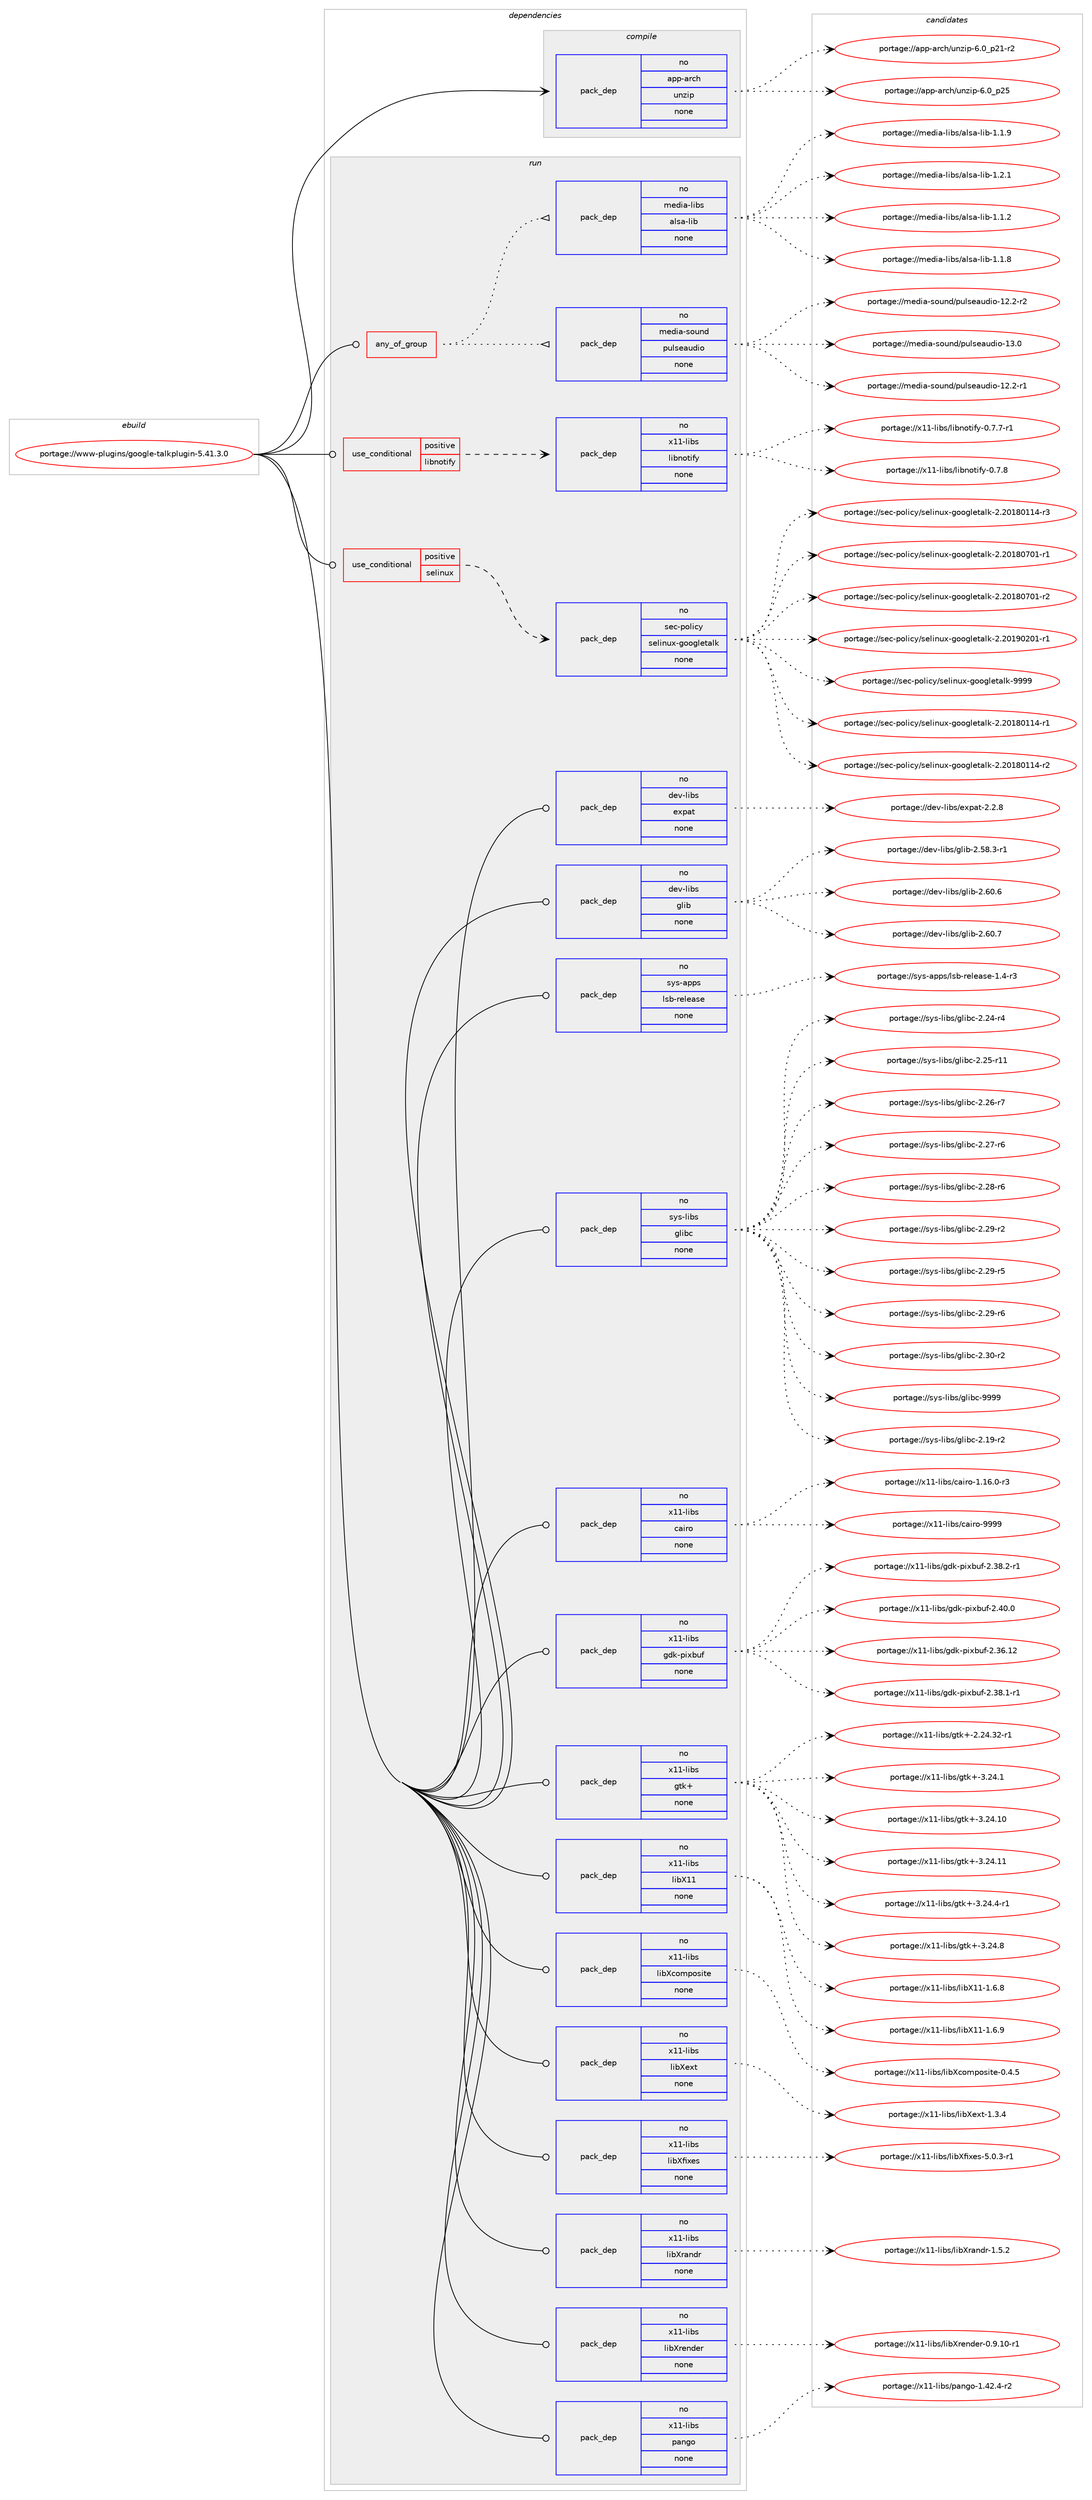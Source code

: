 digraph prolog {

# *************
# Graph options
# *************

newrank=true;
concentrate=true;
compound=true;
graph [rankdir=LR,fontname=Helvetica,fontsize=10,ranksep=1.5];#, ranksep=2.5, nodesep=0.2];
edge  [arrowhead=vee];
node  [fontname=Helvetica,fontsize=10];

# **********
# The ebuild
# **********

subgraph cluster_leftcol {
color=gray;
rank=same;
label=<<i>ebuild</i>>;
id [label="portage://www-plugins/google-talkplugin-5.41.3.0", color=red, width=4, href="../www-plugins/google-talkplugin-5.41.3.0.svg"];
}

# ****************
# The dependencies
# ****************

subgraph cluster_midcol {
color=gray;
label=<<i>dependencies</i>>;
subgraph cluster_compile {
fillcolor="#eeeeee";
style=filled;
label=<<i>compile</i>>;
subgraph pack328673 {
dependency443056 [label=<<TABLE BORDER="0" CELLBORDER="1" CELLSPACING="0" CELLPADDING="4" WIDTH="220"><TR><TD ROWSPAN="6" CELLPADDING="30">pack_dep</TD></TR><TR><TD WIDTH="110">no</TD></TR><TR><TD>app-arch</TD></TR><TR><TD>unzip</TD></TR><TR><TD>none</TD></TR><TR><TD></TD></TR></TABLE>>, shape=none, color=blue];
}
id:e -> dependency443056:w [weight=20,style="solid",arrowhead="vee"];
}
subgraph cluster_compileandrun {
fillcolor="#eeeeee";
style=filled;
label=<<i>compile and run</i>>;
}
subgraph cluster_run {
fillcolor="#eeeeee";
style=filled;
label=<<i>run</i>>;
subgraph any7591 {
dependency443057 [label=<<TABLE BORDER="0" CELLBORDER="1" CELLSPACING="0" CELLPADDING="4"><TR><TD CELLPADDING="10">any_of_group</TD></TR></TABLE>>, shape=none, color=red];subgraph pack328674 {
dependency443058 [label=<<TABLE BORDER="0" CELLBORDER="1" CELLSPACING="0" CELLPADDING="4" WIDTH="220"><TR><TD ROWSPAN="6" CELLPADDING="30">pack_dep</TD></TR><TR><TD WIDTH="110">no</TD></TR><TR><TD>media-sound</TD></TR><TR><TD>pulseaudio</TD></TR><TR><TD>none</TD></TR><TR><TD></TD></TR></TABLE>>, shape=none, color=blue];
}
dependency443057:e -> dependency443058:w [weight=20,style="dotted",arrowhead="oinv"];
subgraph pack328675 {
dependency443059 [label=<<TABLE BORDER="0" CELLBORDER="1" CELLSPACING="0" CELLPADDING="4" WIDTH="220"><TR><TD ROWSPAN="6" CELLPADDING="30">pack_dep</TD></TR><TR><TD WIDTH="110">no</TD></TR><TR><TD>media-libs</TD></TR><TR><TD>alsa-lib</TD></TR><TR><TD>none</TD></TR><TR><TD></TD></TR></TABLE>>, shape=none, color=blue];
}
dependency443057:e -> dependency443059:w [weight=20,style="dotted",arrowhead="oinv"];
}
id:e -> dependency443057:w [weight=20,style="solid",arrowhead="odot"];
subgraph cond106515 {
dependency443060 [label=<<TABLE BORDER="0" CELLBORDER="1" CELLSPACING="0" CELLPADDING="4"><TR><TD ROWSPAN="3" CELLPADDING="10">use_conditional</TD></TR><TR><TD>positive</TD></TR><TR><TD>libnotify</TD></TR></TABLE>>, shape=none, color=red];
subgraph pack328676 {
dependency443061 [label=<<TABLE BORDER="0" CELLBORDER="1" CELLSPACING="0" CELLPADDING="4" WIDTH="220"><TR><TD ROWSPAN="6" CELLPADDING="30">pack_dep</TD></TR><TR><TD WIDTH="110">no</TD></TR><TR><TD>x11-libs</TD></TR><TR><TD>libnotify</TD></TR><TR><TD>none</TD></TR><TR><TD></TD></TR></TABLE>>, shape=none, color=blue];
}
dependency443060:e -> dependency443061:w [weight=20,style="dashed",arrowhead="vee"];
}
id:e -> dependency443060:w [weight=20,style="solid",arrowhead="odot"];
subgraph cond106516 {
dependency443062 [label=<<TABLE BORDER="0" CELLBORDER="1" CELLSPACING="0" CELLPADDING="4"><TR><TD ROWSPAN="3" CELLPADDING="10">use_conditional</TD></TR><TR><TD>positive</TD></TR><TR><TD>selinux</TD></TR></TABLE>>, shape=none, color=red];
subgraph pack328677 {
dependency443063 [label=<<TABLE BORDER="0" CELLBORDER="1" CELLSPACING="0" CELLPADDING="4" WIDTH="220"><TR><TD ROWSPAN="6" CELLPADDING="30">pack_dep</TD></TR><TR><TD WIDTH="110">no</TD></TR><TR><TD>sec-policy</TD></TR><TR><TD>selinux-googletalk</TD></TR><TR><TD>none</TD></TR><TR><TD></TD></TR></TABLE>>, shape=none, color=blue];
}
dependency443062:e -> dependency443063:w [weight=20,style="dashed",arrowhead="vee"];
}
id:e -> dependency443062:w [weight=20,style="solid",arrowhead="odot"];
subgraph pack328678 {
dependency443064 [label=<<TABLE BORDER="0" CELLBORDER="1" CELLSPACING="0" CELLPADDING="4" WIDTH="220"><TR><TD ROWSPAN="6" CELLPADDING="30">pack_dep</TD></TR><TR><TD WIDTH="110">no</TD></TR><TR><TD>dev-libs</TD></TR><TR><TD>expat</TD></TR><TR><TD>none</TD></TR><TR><TD></TD></TR></TABLE>>, shape=none, color=blue];
}
id:e -> dependency443064:w [weight=20,style="solid",arrowhead="odot"];
subgraph pack328679 {
dependency443065 [label=<<TABLE BORDER="0" CELLBORDER="1" CELLSPACING="0" CELLPADDING="4" WIDTH="220"><TR><TD ROWSPAN="6" CELLPADDING="30">pack_dep</TD></TR><TR><TD WIDTH="110">no</TD></TR><TR><TD>dev-libs</TD></TR><TR><TD>glib</TD></TR><TR><TD>none</TD></TR><TR><TD></TD></TR></TABLE>>, shape=none, color=blue];
}
id:e -> dependency443065:w [weight=20,style="solid",arrowhead="odot"];
subgraph pack328680 {
dependency443066 [label=<<TABLE BORDER="0" CELLBORDER="1" CELLSPACING="0" CELLPADDING="4" WIDTH="220"><TR><TD ROWSPAN="6" CELLPADDING="30">pack_dep</TD></TR><TR><TD WIDTH="110">no</TD></TR><TR><TD>sys-apps</TD></TR><TR><TD>lsb-release</TD></TR><TR><TD>none</TD></TR><TR><TD></TD></TR></TABLE>>, shape=none, color=blue];
}
id:e -> dependency443066:w [weight=20,style="solid",arrowhead="odot"];
subgraph pack328681 {
dependency443067 [label=<<TABLE BORDER="0" CELLBORDER="1" CELLSPACING="0" CELLPADDING="4" WIDTH="220"><TR><TD ROWSPAN="6" CELLPADDING="30">pack_dep</TD></TR><TR><TD WIDTH="110">no</TD></TR><TR><TD>sys-libs</TD></TR><TR><TD>glibc</TD></TR><TR><TD>none</TD></TR><TR><TD></TD></TR></TABLE>>, shape=none, color=blue];
}
id:e -> dependency443067:w [weight=20,style="solid",arrowhead="odot"];
subgraph pack328682 {
dependency443068 [label=<<TABLE BORDER="0" CELLBORDER="1" CELLSPACING="0" CELLPADDING="4" WIDTH="220"><TR><TD ROWSPAN="6" CELLPADDING="30">pack_dep</TD></TR><TR><TD WIDTH="110">no</TD></TR><TR><TD>x11-libs</TD></TR><TR><TD>cairo</TD></TR><TR><TD>none</TD></TR><TR><TD></TD></TR></TABLE>>, shape=none, color=blue];
}
id:e -> dependency443068:w [weight=20,style="solid",arrowhead="odot"];
subgraph pack328683 {
dependency443069 [label=<<TABLE BORDER="0" CELLBORDER="1" CELLSPACING="0" CELLPADDING="4" WIDTH="220"><TR><TD ROWSPAN="6" CELLPADDING="30">pack_dep</TD></TR><TR><TD WIDTH="110">no</TD></TR><TR><TD>x11-libs</TD></TR><TR><TD>gdk-pixbuf</TD></TR><TR><TD>none</TD></TR><TR><TD></TD></TR></TABLE>>, shape=none, color=blue];
}
id:e -> dependency443069:w [weight=20,style="solid",arrowhead="odot"];
subgraph pack328684 {
dependency443070 [label=<<TABLE BORDER="0" CELLBORDER="1" CELLSPACING="0" CELLPADDING="4" WIDTH="220"><TR><TD ROWSPAN="6" CELLPADDING="30">pack_dep</TD></TR><TR><TD WIDTH="110">no</TD></TR><TR><TD>x11-libs</TD></TR><TR><TD>gtk+</TD></TR><TR><TD>none</TD></TR><TR><TD></TD></TR></TABLE>>, shape=none, color=blue];
}
id:e -> dependency443070:w [weight=20,style="solid",arrowhead="odot"];
subgraph pack328685 {
dependency443071 [label=<<TABLE BORDER="0" CELLBORDER="1" CELLSPACING="0" CELLPADDING="4" WIDTH="220"><TR><TD ROWSPAN="6" CELLPADDING="30">pack_dep</TD></TR><TR><TD WIDTH="110">no</TD></TR><TR><TD>x11-libs</TD></TR><TR><TD>libX11</TD></TR><TR><TD>none</TD></TR><TR><TD></TD></TR></TABLE>>, shape=none, color=blue];
}
id:e -> dependency443071:w [weight=20,style="solid",arrowhead="odot"];
subgraph pack328686 {
dependency443072 [label=<<TABLE BORDER="0" CELLBORDER="1" CELLSPACING="0" CELLPADDING="4" WIDTH="220"><TR><TD ROWSPAN="6" CELLPADDING="30">pack_dep</TD></TR><TR><TD WIDTH="110">no</TD></TR><TR><TD>x11-libs</TD></TR><TR><TD>libXcomposite</TD></TR><TR><TD>none</TD></TR><TR><TD></TD></TR></TABLE>>, shape=none, color=blue];
}
id:e -> dependency443072:w [weight=20,style="solid",arrowhead="odot"];
subgraph pack328687 {
dependency443073 [label=<<TABLE BORDER="0" CELLBORDER="1" CELLSPACING="0" CELLPADDING="4" WIDTH="220"><TR><TD ROWSPAN="6" CELLPADDING="30">pack_dep</TD></TR><TR><TD WIDTH="110">no</TD></TR><TR><TD>x11-libs</TD></TR><TR><TD>libXext</TD></TR><TR><TD>none</TD></TR><TR><TD></TD></TR></TABLE>>, shape=none, color=blue];
}
id:e -> dependency443073:w [weight=20,style="solid",arrowhead="odot"];
subgraph pack328688 {
dependency443074 [label=<<TABLE BORDER="0" CELLBORDER="1" CELLSPACING="0" CELLPADDING="4" WIDTH="220"><TR><TD ROWSPAN="6" CELLPADDING="30">pack_dep</TD></TR><TR><TD WIDTH="110">no</TD></TR><TR><TD>x11-libs</TD></TR><TR><TD>libXfixes</TD></TR><TR><TD>none</TD></TR><TR><TD></TD></TR></TABLE>>, shape=none, color=blue];
}
id:e -> dependency443074:w [weight=20,style="solid",arrowhead="odot"];
subgraph pack328689 {
dependency443075 [label=<<TABLE BORDER="0" CELLBORDER="1" CELLSPACING="0" CELLPADDING="4" WIDTH="220"><TR><TD ROWSPAN="6" CELLPADDING="30">pack_dep</TD></TR><TR><TD WIDTH="110">no</TD></TR><TR><TD>x11-libs</TD></TR><TR><TD>libXrandr</TD></TR><TR><TD>none</TD></TR><TR><TD></TD></TR></TABLE>>, shape=none, color=blue];
}
id:e -> dependency443075:w [weight=20,style="solid",arrowhead="odot"];
subgraph pack328690 {
dependency443076 [label=<<TABLE BORDER="0" CELLBORDER="1" CELLSPACING="0" CELLPADDING="4" WIDTH="220"><TR><TD ROWSPAN="6" CELLPADDING="30">pack_dep</TD></TR><TR><TD WIDTH="110">no</TD></TR><TR><TD>x11-libs</TD></TR><TR><TD>libXrender</TD></TR><TR><TD>none</TD></TR><TR><TD></TD></TR></TABLE>>, shape=none, color=blue];
}
id:e -> dependency443076:w [weight=20,style="solid",arrowhead="odot"];
subgraph pack328691 {
dependency443077 [label=<<TABLE BORDER="0" CELLBORDER="1" CELLSPACING="0" CELLPADDING="4" WIDTH="220"><TR><TD ROWSPAN="6" CELLPADDING="30">pack_dep</TD></TR><TR><TD WIDTH="110">no</TD></TR><TR><TD>x11-libs</TD></TR><TR><TD>pango</TD></TR><TR><TD>none</TD></TR><TR><TD></TD></TR></TABLE>>, shape=none, color=blue];
}
id:e -> dependency443077:w [weight=20,style="solid",arrowhead="odot"];
}
}

# **************
# The candidates
# **************

subgraph cluster_choices {
rank=same;
color=gray;
label=<<i>candidates</i>>;

subgraph choice328673 {
color=black;
nodesep=1;
choiceportage9711211245971149910447117110122105112455446489511250494511450 [label="portage://app-arch/unzip-6.0_p21-r2", color=red, width=4,href="../app-arch/unzip-6.0_p21-r2.svg"];
choiceportage971121124597114991044711711012210511245544648951125053 [label="portage://app-arch/unzip-6.0_p25", color=red, width=4,href="../app-arch/unzip-6.0_p25.svg"];
dependency443056:e -> choiceportage9711211245971149910447117110122105112455446489511250494511450:w [style=dotted,weight="100"];
dependency443056:e -> choiceportage971121124597114991044711711012210511245544648951125053:w [style=dotted,weight="100"];
}
subgraph choice328674 {
color=black;
nodesep=1;
choiceportage1091011001059745115111117110100471121171081151019711710010511145495046504511449 [label="portage://media-sound/pulseaudio-12.2-r1", color=red, width=4,href="../media-sound/pulseaudio-12.2-r1.svg"];
choiceportage1091011001059745115111117110100471121171081151019711710010511145495046504511450 [label="portage://media-sound/pulseaudio-12.2-r2", color=red, width=4,href="../media-sound/pulseaudio-12.2-r2.svg"];
choiceportage109101100105974511511111711010047112117108115101971171001051114549514648 [label="portage://media-sound/pulseaudio-13.0", color=red, width=4,href="../media-sound/pulseaudio-13.0.svg"];
dependency443058:e -> choiceportage1091011001059745115111117110100471121171081151019711710010511145495046504511449:w [style=dotted,weight="100"];
dependency443058:e -> choiceportage1091011001059745115111117110100471121171081151019711710010511145495046504511450:w [style=dotted,weight="100"];
dependency443058:e -> choiceportage109101100105974511511111711010047112117108115101971171001051114549514648:w [style=dotted,weight="100"];
}
subgraph choice328675 {
color=black;
nodesep=1;
choiceportage1091011001059745108105981154797108115974510810598454946494650 [label="portage://media-libs/alsa-lib-1.1.2", color=red, width=4,href="../media-libs/alsa-lib-1.1.2.svg"];
choiceportage1091011001059745108105981154797108115974510810598454946494656 [label="portage://media-libs/alsa-lib-1.1.8", color=red, width=4,href="../media-libs/alsa-lib-1.1.8.svg"];
choiceportage1091011001059745108105981154797108115974510810598454946494657 [label="portage://media-libs/alsa-lib-1.1.9", color=red, width=4,href="../media-libs/alsa-lib-1.1.9.svg"];
choiceportage1091011001059745108105981154797108115974510810598454946504649 [label="portage://media-libs/alsa-lib-1.2.1", color=red, width=4,href="../media-libs/alsa-lib-1.2.1.svg"];
dependency443059:e -> choiceportage1091011001059745108105981154797108115974510810598454946494650:w [style=dotted,weight="100"];
dependency443059:e -> choiceportage1091011001059745108105981154797108115974510810598454946494656:w [style=dotted,weight="100"];
dependency443059:e -> choiceportage1091011001059745108105981154797108115974510810598454946494657:w [style=dotted,weight="100"];
dependency443059:e -> choiceportage1091011001059745108105981154797108115974510810598454946504649:w [style=dotted,weight="100"];
}
subgraph choice328676 {
color=black;
nodesep=1;
choiceportage1204949451081059811547108105981101111161051021214548465546554511449 [label="portage://x11-libs/libnotify-0.7.7-r1", color=red, width=4,href="../x11-libs/libnotify-0.7.7-r1.svg"];
choiceportage120494945108105981154710810598110111116105102121454846554656 [label="portage://x11-libs/libnotify-0.7.8", color=red, width=4,href="../x11-libs/libnotify-0.7.8.svg"];
dependency443061:e -> choiceportage1204949451081059811547108105981101111161051021214548465546554511449:w [style=dotted,weight="100"];
dependency443061:e -> choiceportage120494945108105981154710810598110111116105102121454846554656:w [style=dotted,weight="100"];
}
subgraph choice328677 {
color=black;
nodesep=1;
choiceportage11510199451121111081059912147115101108105110117120451031111111031081011169710810745504650484956484949524511449 [label="portage://sec-policy/selinux-googletalk-2.20180114-r1", color=red, width=4,href="../sec-policy/selinux-googletalk-2.20180114-r1.svg"];
choiceportage11510199451121111081059912147115101108105110117120451031111111031081011169710810745504650484956484949524511450 [label="portage://sec-policy/selinux-googletalk-2.20180114-r2", color=red, width=4,href="../sec-policy/selinux-googletalk-2.20180114-r2.svg"];
choiceportage11510199451121111081059912147115101108105110117120451031111111031081011169710810745504650484956484949524511451 [label="portage://sec-policy/selinux-googletalk-2.20180114-r3", color=red, width=4,href="../sec-policy/selinux-googletalk-2.20180114-r3.svg"];
choiceportage11510199451121111081059912147115101108105110117120451031111111031081011169710810745504650484956485548494511449 [label="portage://sec-policy/selinux-googletalk-2.20180701-r1", color=red, width=4,href="../sec-policy/selinux-googletalk-2.20180701-r1.svg"];
choiceportage11510199451121111081059912147115101108105110117120451031111111031081011169710810745504650484956485548494511450 [label="portage://sec-policy/selinux-googletalk-2.20180701-r2", color=red, width=4,href="../sec-policy/selinux-googletalk-2.20180701-r2.svg"];
choiceportage11510199451121111081059912147115101108105110117120451031111111031081011169710810745504650484957485048494511449 [label="portage://sec-policy/selinux-googletalk-2.20190201-r1", color=red, width=4,href="../sec-policy/selinux-googletalk-2.20190201-r1.svg"];
choiceportage1151019945112111108105991214711510110810511011712045103111111103108101116971081074557575757 [label="portage://sec-policy/selinux-googletalk-9999", color=red, width=4,href="../sec-policy/selinux-googletalk-9999.svg"];
dependency443063:e -> choiceportage11510199451121111081059912147115101108105110117120451031111111031081011169710810745504650484956484949524511449:w [style=dotted,weight="100"];
dependency443063:e -> choiceportage11510199451121111081059912147115101108105110117120451031111111031081011169710810745504650484956484949524511450:w [style=dotted,weight="100"];
dependency443063:e -> choiceportage11510199451121111081059912147115101108105110117120451031111111031081011169710810745504650484956484949524511451:w [style=dotted,weight="100"];
dependency443063:e -> choiceportage11510199451121111081059912147115101108105110117120451031111111031081011169710810745504650484956485548494511449:w [style=dotted,weight="100"];
dependency443063:e -> choiceportage11510199451121111081059912147115101108105110117120451031111111031081011169710810745504650484956485548494511450:w [style=dotted,weight="100"];
dependency443063:e -> choiceportage11510199451121111081059912147115101108105110117120451031111111031081011169710810745504650484957485048494511449:w [style=dotted,weight="100"];
dependency443063:e -> choiceportage1151019945112111108105991214711510110810511011712045103111111103108101116971081074557575757:w [style=dotted,weight="100"];
}
subgraph choice328678 {
color=black;
nodesep=1;
choiceportage10010111845108105981154710112011297116455046504656 [label="portage://dev-libs/expat-2.2.8", color=red, width=4,href="../dev-libs/expat-2.2.8.svg"];
dependency443064:e -> choiceportage10010111845108105981154710112011297116455046504656:w [style=dotted,weight="100"];
}
subgraph choice328679 {
color=black;
nodesep=1;
choiceportage10010111845108105981154710310810598455046535646514511449 [label="portage://dev-libs/glib-2.58.3-r1", color=red, width=4,href="../dev-libs/glib-2.58.3-r1.svg"];
choiceportage1001011184510810598115471031081059845504654484654 [label="portage://dev-libs/glib-2.60.6", color=red, width=4,href="../dev-libs/glib-2.60.6.svg"];
choiceportage1001011184510810598115471031081059845504654484655 [label="portage://dev-libs/glib-2.60.7", color=red, width=4,href="../dev-libs/glib-2.60.7.svg"];
dependency443065:e -> choiceportage10010111845108105981154710310810598455046535646514511449:w [style=dotted,weight="100"];
dependency443065:e -> choiceportage1001011184510810598115471031081059845504654484654:w [style=dotted,weight="100"];
dependency443065:e -> choiceportage1001011184510810598115471031081059845504654484655:w [style=dotted,weight="100"];
}
subgraph choice328680 {
color=black;
nodesep=1;
choiceportage115121115459711211211547108115984511410110810197115101454946524511451 [label="portage://sys-apps/lsb-release-1.4-r3", color=red, width=4,href="../sys-apps/lsb-release-1.4-r3.svg"];
dependency443066:e -> choiceportage115121115459711211211547108115984511410110810197115101454946524511451:w [style=dotted,weight="100"];
}
subgraph choice328681 {
color=black;
nodesep=1;
choiceportage115121115451081059811547103108105989945504649574511450 [label="portage://sys-libs/glibc-2.19-r2", color=red, width=4,href="../sys-libs/glibc-2.19-r2.svg"];
choiceportage115121115451081059811547103108105989945504650524511452 [label="portage://sys-libs/glibc-2.24-r4", color=red, width=4,href="../sys-libs/glibc-2.24-r4.svg"];
choiceportage11512111545108105981154710310810598994550465053451144949 [label="portage://sys-libs/glibc-2.25-r11", color=red, width=4,href="../sys-libs/glibc-2.25-r11.svg"];
choiceportage115121115451081059811547103108105989945504650544511455 [label="portage://sys-libs/glibc-2.26-r7", color=red, width=4,href="../sys-libs/glibc-2.26-r7.svg"];
choiceportage115121115451081059811547103108105989945504650554511454 [label="portage://sys-libs/glibc-2.27-r6", color=red, width=4,href="../sys-libs/glibc-2.27-r6.svg"];
choiceportage115121115451081059811547103108105989945504650564511454 [label="portage://sys-libs/glibc-2.28-r6", color=red, width=4,href="../sys-libs/glibc-2.28-r6.svg"];
choiceportage115121115451081059811547103108105989945504650574511450 [label="portage://sys-libs/glibc-2.29-r2", color=red, width=4,href="../sys-libs/glibc-2.29-r2.svg"];
choiceportage115121115451081059811547103108105989945504650574511453 [label="portage://sys-libs/glibc-2.29-r5", color=red, width=4,href="../sys-libs/glibc-2.29-r5.svg"];
choiceportage115121115451081059811547103108105989945504650574511454 [label="portage://sys-libs/glibc-2.29-r6", color=red, width=4,href="../sys-libs/glibc-2.29-r6.svg"];
choiceportage115121115451081059811547103108105989945504651484511450 [label="portage://sys-libs/glibc-2.30-r2", color=red, width=4,href="../sys-libs/glibc-2.30-r2.svg"];
choiceportage11512111545108105981154710310810598994557575757 [label="portage://sys-libs/glibc-9999", color=red, width=4,href="../sys-libs/glibc-9999.svg"];
dependency443067:e -> choiceportage115121115451081059811547103108105989945504649574511450:w [style=dotted,weight="100"];
dependency443067:e -> choiceportage115121115451081059811547103108105989945504650524511452:w [style=dotted,weight="100"];
dependency443067:e -> choiceportage11512111545108105981154710310810598994550465053451144949:w [style=dotted,weight="100"];
dependency443067:e -> choiceportage115121115451081059811547103108105989945504650544511455:w [style=dotted,weight="100"];
dependency443067:e -> choiceportage115121115451081059811547103108105989945504650554511454:w [style=dotted,weight="100"];
dependency443067:e -> choiceportage115121115451081059811547103108105989945504650564511454:w [style=dotted,weight="100"];
dependency443067:e -> choiceportage115121115451081059811547103108105989945504650574511450:w [style=dotted,weight="100"];
dependency443067:e -> choiceportage115121115451081059811547103108105989945504650574511453:w [style=dotted,weight="100"];
dependency443067:e -> choiceportage115121115451081059811547103108105989945504650574511454:w [style=dotted,weight="100"];
dependency443067:e -> choiceportage115121115451081059811547103108105989945504651484511450:w [style=dotted,weight="100"];
dependency443067:e -> choiceportage11512111545108105981154710310810598994557575757:w [style=dotted,weight="100"];
}
subgraph choice328682 {
color=black;
nodesep=1;
choiceportage12049494510810598115479997105114111454946495446484511451 [label="portage://x11-libs/cairo-1.16.0-r3", color=red, width=4,href="../x11-libs/cairo-1.16.0-r3.svg"];
choiceportage120494945108105981154799971051141114557575757 [label="portage://x11-libs/cairo-9999", color=red, width=4,href="../x11-libs/cairo-9999.svg"];
dependency443068:e -> choiceportage12049494510810598115479997105114111454946495446484511451:w [style=dotted,weight="100"];
dependency443068:e -> choiceportage120494945108105981154799971051141114557575757:w [style=dotted,weight="100"];
}
subgraph choice328683 {
color=black;
nodesep=1;
choiceportage120494945108105981154710310010745112105120981171024550465154464950 [label="portage://x11-libs/gdk-pixbuf-2.36.12", color=red, width=4,href="../x11-libs/gdk-pixbuf-2.36.12.svg"];
choiceportage12049494510810598115471031001074511210512098117102455046515646494511449 [label="portage://x11-libs/gdk-pixbuf-2.38.1-r1", color=red, width=4,href="../x11-libs/gdk-pixbuf-2.38.1-r1.svg"];
choiceportage12049494510810598115471031001074511210512098117102455046515646504511449 [label="portage://x11-libs/gdk-pixbuf-2.38.2-r1", color=red, width=4,href="../x11-libs/gdk-pixbuf-2.38.2-r1.svg"];
choiceportage1204949451081059811547103100107451121051209811710245504652484648 [label="portage://x11-libs/gdk-pixbuf-2.40.0", color=red, width=4,href="../x11-libs/gdk-pixbuf-2.40.0.svg"];
dependency443069:e -> choiceportage120494945108105981154710310010745112105120981171024550465154464950:w [style=dotted,weight="100"];
dependency443069:e -> choiceportage12049494510810598115471031001074511210512098117102455046515646494511449:w [style=dotted,weight="100"];
dependency443069:e -> choiceportage12049494510810598115471031001074511210512098117102455046515646504511449:w [style=dotted,weight="100"];
dependency443069:e -> choiceportage1204949451081059811547103100107451121051209811710245504652484648:w [style=dotted,weight="100"];
}
subgraph choice328684 {
color=black;
nodesep=1;
choiceportage12049494510810598115471031161074345504650524651504511449 [label="portage://x11-libs/gtk+-2.24.32-r1", color=red, width=4,href="../x11-libs/gtk+-2.24.32-r1.svg"];
choiceportage12049494510810598115471031161074345514650524649 [label="portage://x11-libs/gtk+-3.24.1", color=red, width=4,href="../x11-libs/gtk+-3.24.1.svg"];
choiceportage1204949451081059811547103116107434551465052464948 [label="portage://x11-libs/gtk+-3.24.10", color=red, width=4,href="../x11-libs/gtk+-3.24.10.svg"];
choiceportage1204949451081059811547103116107434551465052464949 [label="portage://x11-libs/gtk+-3.24.11", color=red, width=4,href="../x11-libs/gtk+-3.24.11.svg"];
choiceportage120494945108105981154710311610743455146505246524511449 [label="portage://x11-libs/gtk+-3.24.4-r1", color=red, width=4,href="../x11-libs/gtk+-3.24.4-r1.svg"];
choiceportage12049494510810598115471031161074345514650524656 [label="portage://x11-libs/gtk+-3.24.8", color=red, width=4,href="../x11-libs/gtk+-3.24.8.svg"];
dependency443070:e -> choiceportage12049494510810598115471031161074345504650524651504511449:w [style=dotted,weight="100"];
dependency443070:e -> choiceportage12049494510810598115471031161074345514650524649:w [style=dotted,weight="100"];
dependency443070:e -> choiceportage1204949451081059811547103116107434551465052464948:w [style=dotted,weight="100"];
dependency443070:e -> choiceportage1204949451081059811547103116107434551465052464949:w [style=dotted,weight="100"];
dependency443070:e -> choiceportage120494945108105981154710311610743455146505246524511449:w [style=dotted,weight="100"];
dependency443070:e -> choiceportage12049494510810598115471031161074345514650524656:w [style=dotted,weight="100"];
}
subgraph choice328685 {
color=black;
nodesep=1;
choiceportage120494945108105981154710810598884949454946544656 [label="portage://x11-libs/libX11-1.6.8", color=red, width=4,href="../x11-libs/libX11-1.6.8.svg"];
choiceportage120494945108105981154710810598884949454946544657 [label="portage://x11-libs/libX11-1.6.9", color=red, width=4,href="../x11-libs/libX11-1.6.9.svg"];
dependency443071:e -> choiceportage120494945108105981154710810598884949454946544656:w [style=dotted,weight="100"];
dependency443071:e -> choiceportage120494945108105981154710810598884949454946544657:w [style=dotted,weight="100"];
}
subgraph choice328686 {
color=black;
nodesep=1;
choiceportage1204949451081059811547108105988899111109112111115105116101454846524653 [label="portage://x11-libs/libXcomposite-0.4.5", color=red, width=4,href="../x11-libs/libXcomposite-0.4.5.svg"];
dependency443072:e -> choiceportage1204949451081059811547108105988899111109112111115105116101454846524653:w [style=dotted,weight="100"];
}
subgraph choice328687 {
color=black;
nodesep=1;
choiceportage12049494510810598115471081059888101120116454946514652 [label="portage://x11-libs/libXext-1.3.4", color=red, width=4,href="../x11-libs/libXext-1.3.4.svg"];
dependency443073:e -> choiceportage12049494510810598115471081059888101120116454946514652:w [style=dotted,weight="100"];
}
subgraph choice328688 {
color=black;
nodesep=1;
choiceportage120494945108105981154710810598881021051201011154553464846514511449 [label="portage://x11-libs/libXfixes-5.0.3-r1", color=red, width=4,href="../x11-libs/libXfixes-5.0.3-r1.svg"];
dependency443074:e -> choiceportage120494945108105981154710810598881021051201011154553464846514511449:w [style=dotted,weight="100"];
}
subgraph choice328689 {
color=black;
nodesep=1;
choiceportage1204949451081059811547108105988811497110100114454946534650 [label="portage://x11-libs/libXrandr-1.5.2", color=red, width=4,href="../x11-libs/libXrandr-1.5.2.svg"];
dependency443075:e -> choiceportage1204949451081059811547108105988811497110100114454946534650:w [style=dotted,weight="100"];
}
subgraph choice328690 {
color=black;
nodesep=1;
choiceportage12049494510810598115471081059888114101110100101114454846574649484511449 [label="portage://x11-libs/libXrender-0.9.10-r1", color=red, width=4,href="../x11-libs/libXrender-0.9.10-r1.svg"];
dependency443076:e -> choiceportage12049494510810598115471081059888114101110100101114454846574649484511449:w [style=dotted,weight="100"];
}
subgraph choice328691 {
color=black;
nodesep=1;
choiceportage120494945108105981154711297110103111454946525046524511450 [label="portage://x11-libs/pango-1.42.4-r2", color=red, width=4,href="../x11-libs/pango-1.42.4-r2.svg"];
dependency443077:e -> choiceportage120494945108105981154711297110103111454946525046524511450:w [style=dotted,weight="100"];
}
}

}
